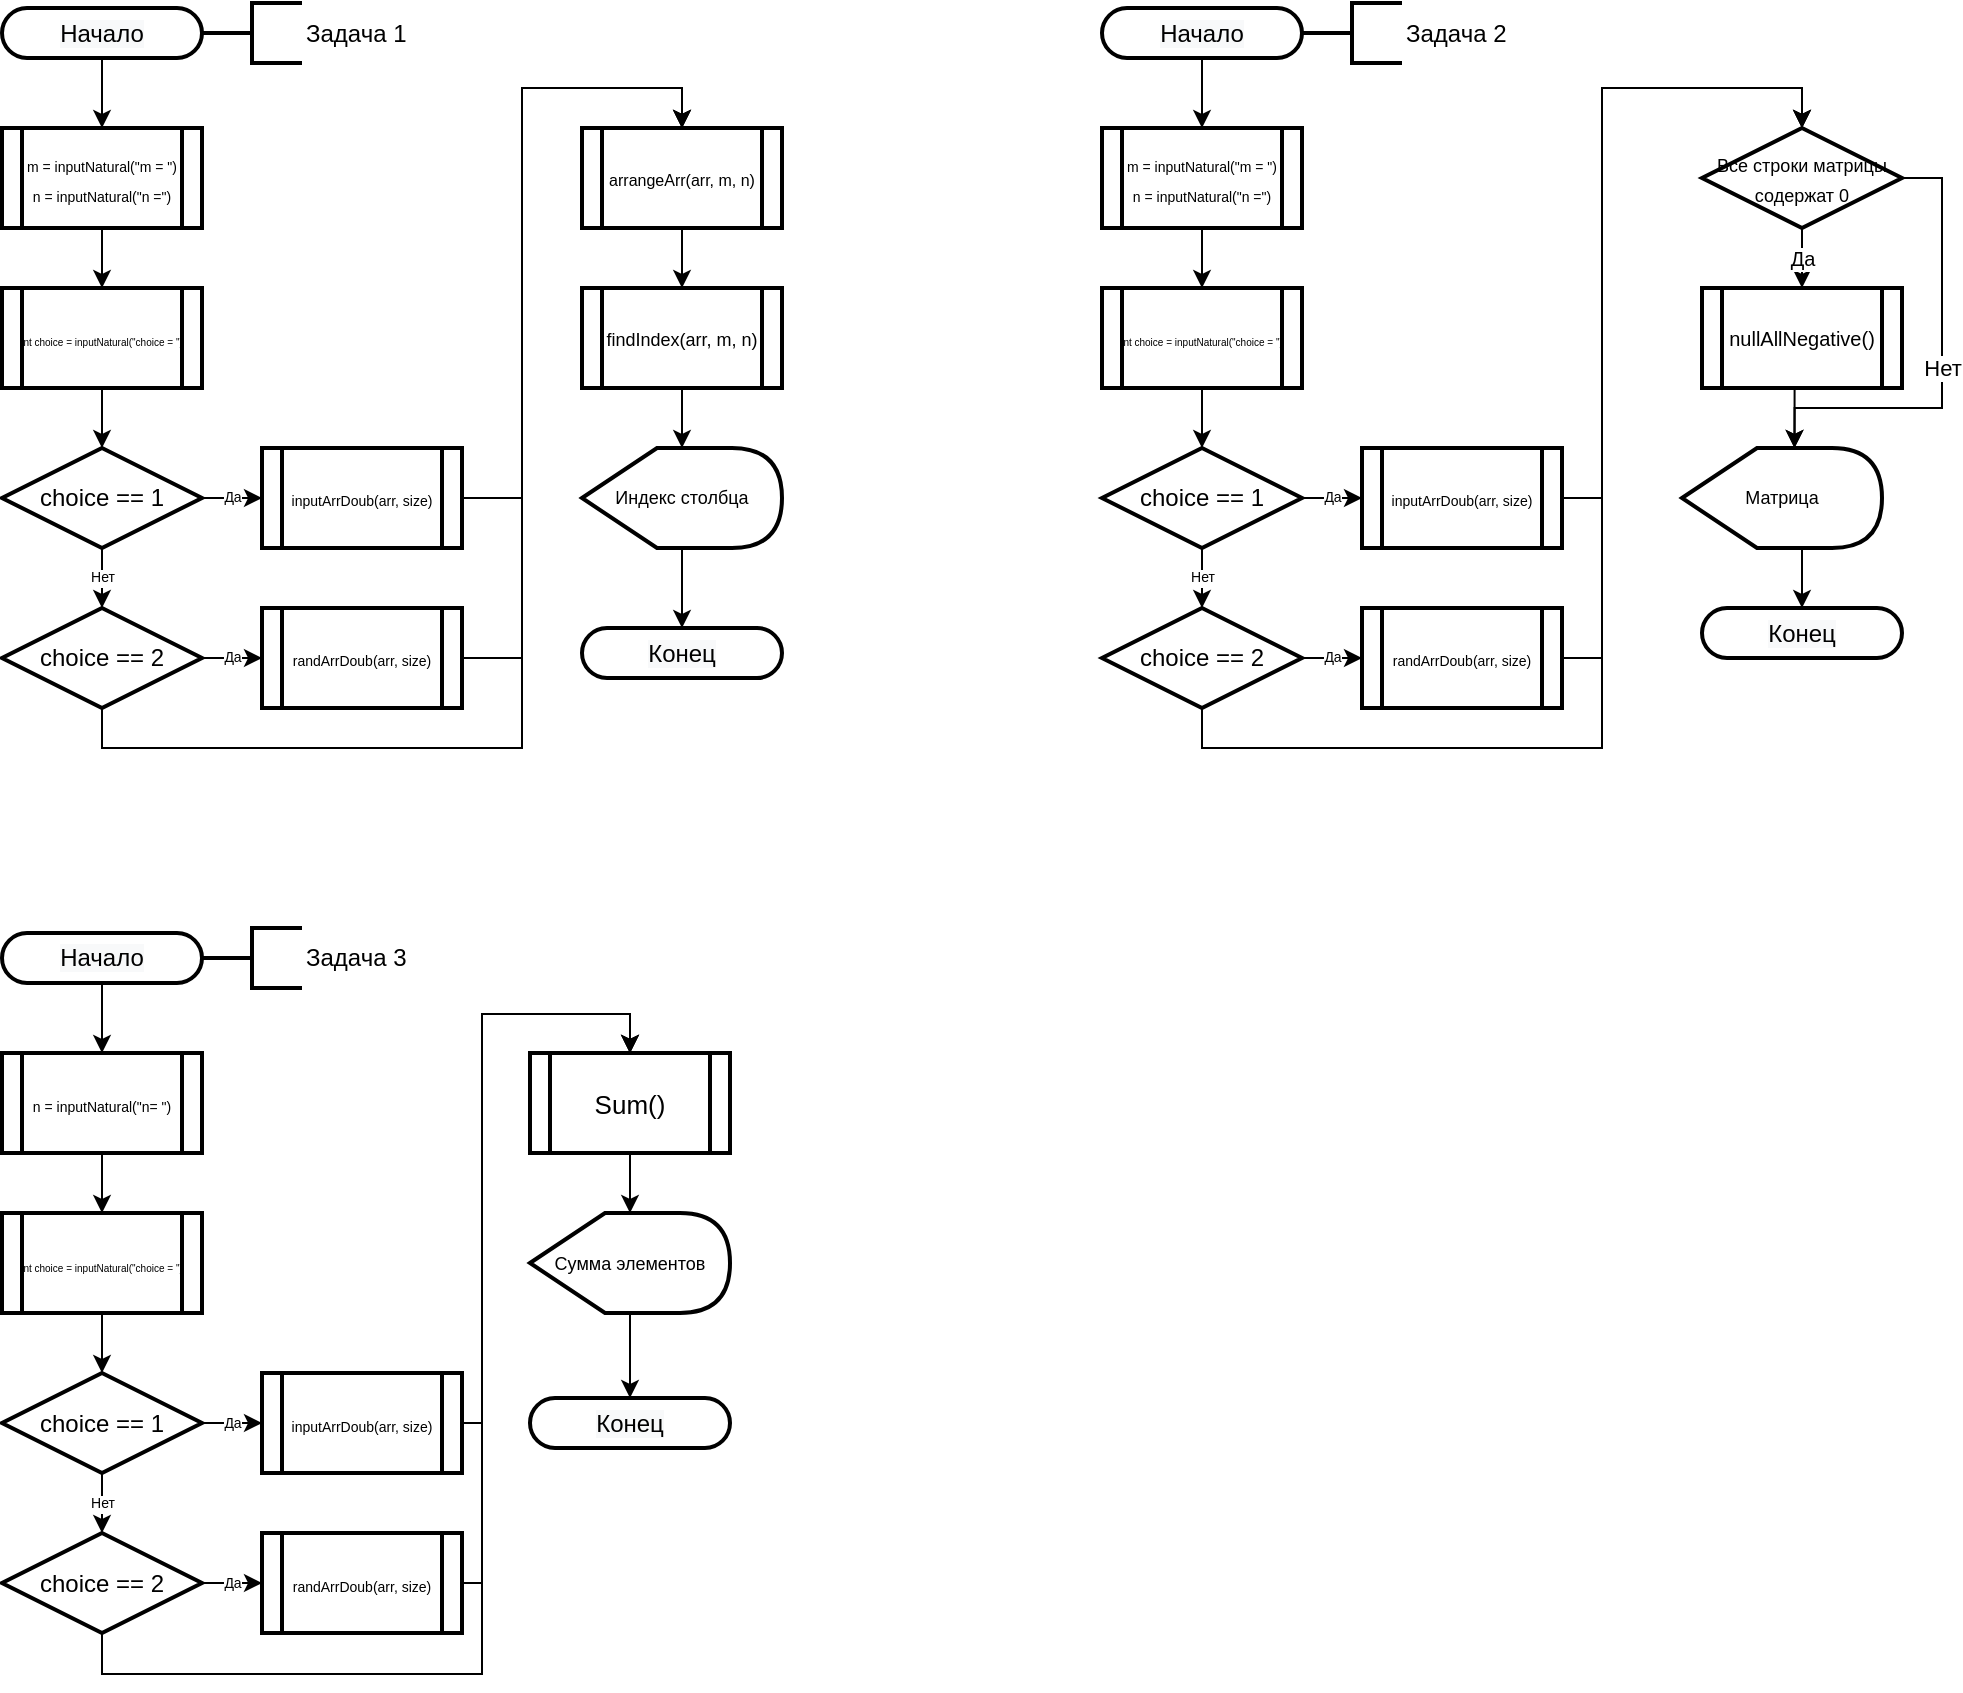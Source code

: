 <mxfile version="20.3.0" type="device"><diagram id="C5RBs43oDa-KdzZeNtuy" name="Page-1"><mxGraphModel dx="474" dy="327" grid="1" gridSize="10" guides="1" tooltips="1" connect="1" arrows="1" fold="1" page="1" pageScale="1" pageWidth="827" pageHeight="1169" math="0" shadow="0"><root><mxCell id="WIyWlLk6GJQsqaUBKTNV-0"/><mxCell id="WIyWlLk6GJQsqaUBKTNV-1" parent="WIyWlLk6GJQsqaUBKTNV-0"/><mxCell id="mb34F6GJWWjLVw65HgGk-27" style="edgeStyle=orthogonalEdgeStyle;rounded=0;orthogonalLoop=1;jettySize=auto;html=1;exitX=0.5;exitY=1;exitDx=0;exitDy=0;fontSize=8;" edge="1" parent="WIyWlLk6GJQsqaUBKTNV-1" source="mb34F6GJWWjLVw65HgGk-0" target="mb34F6GJWWjLVw65HgGk-4"><mxGeometry relative="1" as="geometry"/></mxCell><mxCell id="mb34F6GJWWjLVw65HgGk-0" value="&lt;span style=&quot;color: rgb(0, 0, 0); font-family: Helvetica; font-size: 12px; font-style: normal; font-variant-ligatures: normal; font-variant-caps: normal; font-weight: 400; letter-spacing: normal; orphans: 2; text-align: center; text-indent: 0px; text-transform: none; widows: 2; word-spacing: 0px; -webkit-text-stroke-width: 0px; background-color: rgb(248, 249, 250); text-decoration-thickness: initial; text-decoration-style: initial; text-decoration-color: initial; float: none; display: inline !important;&quot;&gt;Начало&lt;/span&gt;" style="rounded=1;whiteSpace=wrap;html=1;absoluteArcSize=1;arcSize=38;strokeWidth=2;" vertex="1" parent="WIyWlLk6GJQsqaUBKTNV-1"><mxGeometry x="50" y="50" width="100" height="25" as="geometry"/></mxCell><mxCell id="mb34F6GJWWjLVw65HgGk-1" value="Задача 1" style="strokeWidth=2;html=1;shape=mxgraph.flowchart.annotation_2;align=left;labelPosition=right;pointerEvents=1;" vertex="1" parent="WIyWlLk6GJQsqaUBKTNV-1"><mxGeometry x="150" y="47.5" width="50" height="30" as="geometry"/></mxCell><mxCell id="mb34F6GJWWjLVw65HgGk-2" value="&lt;font style=&quot;font-size: 7px;&quot;&gt;n&amp;nbsp; = inputNatural(&quot;n = &quot;)&lt;/font&gt;" style="verticalLabelPosition=bottom;verticalAlign=middle;html=1;shape=process;whiteSpace=wrap;rounded=1;size=0.1;arcSize=0;shadow=0;labelBackgroundColor=none;labelBorderColor=none;comic=0;sketch=0;strokeWidth=2;spacing=0;spacingTop=-100;" vertex="1" parent="WIyWlLk6GJQsqaUBKTNV-1"><mxGeometry x="50" y="190" width="100" height="50" as="geometry"/></mxCell><mxCell id="mb34F6GJWWjLVw65HgGk-3" style="edgeStyle=orthogonalEdgeStyle;rounded=0;orthogonalLoop=1;jettySize=auto;html=1;exitX=0.5;exitY=1;exitDx=0;exitDy=0;fontSize=7;" edge="1" parent="WIyWlLk6GJQsqaUBKTNV-1" source="mb34F6GJWWjLVw65HgGk-4" target="mb34F6GJWWjLVw65HgGk-2"><mxGeometry relative="1" as="geometry"/></mxCell><mxCell id="mb34F6GJWWjLVw65HgGk-4" value="&lt;font style=&quot;font-size: 7px;&quot;&gt;m = inputNatural(&quot;m = &quot;)&lt;br&gt;n = inputNatural(&quot;n =&quot;)&lt;br&gt;&lt;/font&gt;" style="verticalLabelPosition=bottom;verticalAlign=middle;html=1;shape=process;whiteSpace=wrap;rounded=1;size=0.1;arcSize=0;shadow=0;labelBackgroundColor=none;labelBorderColor=none;comic=0;sketch=0;strokeWidth=2;spacing=0;spacingTop=-100;" vertex="1" parent="WIyWlLk6GJQsqaUBKTNV-1"><mxGeometry x="50" y="110" width="100" height="50" as="geometry"/></mxCell><mxCell id="mb34F6GJWWjLVw65HgGk-5" value="&lt;font style=&quot;font-size: 5px;&quot;&gt;int choice = inputNatural(&quot;choice = &quot;)&lt;/font&gt;" style="verticalLabelPosition=bottom;verticalAlign=middle;html=1;shape=process;whiteSpace=wrap;rounded=1;size=0.1;arcSize=0;shadow=0;labelBackgroundColor=none;labelBorderColor=none;comic=0;sketch=0;strokeWidth=2;spacing=0;spacingTop=-100;" vertex="1" parent="WIyWlLk6GJQsqaUBKTNV-1"><mxGeometry x="50" y="190" width="100" height="50" as="geometry"/></mxCell><mxCell id="mb34F6GJWWjLVw65HgGk-6" style="edgeStyle=orthogonalEdgeStyle;rounded=0;orthogonalLoop=1;jettySize=auto;html=1;exitX=0.5;exitY=1;exitDx=0;exitDy=0;fontSize=7;" edge="1" parent="WIyWlLk6GJQsqaUBKTNV-1" source="mb34F6GJWWjLVw65HgGk-7" target="mb34F6GJWWjLVw65HgGk-10"><mxGeometry relative="1" as="geometry"/></mxCell><mxCell id="mb34F6GJWWjLVw65HgGk-7" value="&lt;font style=&quot;font-size: 5px;&quot;&gt;int choice = inputNatural(&quot;choice = &quot;)&lt;/font&gt;" style="verticalLabelPosition=bottom;verticalAlign=middle;html=1;shape=process;whiteSpace=wrap;rounded=1;size=0.1;arcSize=0;shadow=0;labelBackgroundColor=none;labelBorderColor=none;comic=0;sketch=0;strokeWidth=2;spacing=0;spacingTop=-100;" vertex="1" parent="WIyWlLk6GJQsqaUBKTNV-1"><mxGeometry x="50" y="190" width="100" height="50" as="geometry"/></mxCell><mxCell id="mb34F6GJWWjLVw65HgGk-8" value="Да" style="edgeStyle=orthogonalEdgeStyle;rounded=0;orthogonalLoop=1;jettySize=auto;html=1;exitX=1;exitY=0.5;exitDx=0;exitDy=0;fontSize=7;" edge="1" parent="WIyWlLk6GJQsqaUBKTNV-1" source="mb34F6GJWWjLVw65HgGk-10" target="mb34F6GJWWjLVw65HgGk-11"><mxGeometry relative="1" as="geometry"/></mxCell><mxCell id="mb34F6GJWWjLVw65HgGk-9" value="Нет" style="edgeStyle=orthogonalEdgeStyle;rounded=0;orthogonalLoop=1;jettySize=auto;html=1;exitX=0.5;exitY=1;exitDx=0;exitDy=0;fontSize=7;" edge="1" parent="WIyWlLk6GJQsqaUBKTNV-1" source="mb34F6GJWWjLVw65HgGk-10" target="mb34F6GJWWjLVw65HgGk-13"><mxGeometry relative="1" as="geometry"/></mxCell><mxCell id="mb34F6GJWWjLVw65HgGk-10" value="choice == 1" style="rhombus;whiteSpace=wrap;html=1;strokeWidth=2;" vertex="1" parent="WIyWlLk6GJQsqaUBKTNV-1"><mxGeometry x="50" y="270" width="100" height="50" as="geometry"/></mxCell><mxCell id="mb34F6GJWWjLVw65HgGk-29" style="edgeStyle=orthogonalEdgeStyle;rounded=0;orthogonalLoop=1;jettySize=auto;html=1;exitX=1;exitY=0.5;exitDx=0;exitDy=0;entryX=0.5;entryY=0;entryDx=0;entryDy=0;fontSize=8;" edge="1" parent="WIyWlLk6GJQsqaUBKTNV-1" source="mb34F6GJWWjLVw65HgGk-11" target="mb34F6GJWWjLVw65HgGk-17"><mxGeometry relative="1" as="geometry"/></mxCell><mxCell id="mb34F6GJWWjLVw65HgGk-11" value="&lt;font style=&quot;font-size: 7px;&quot;&gt;inputArrDoub(arr, size)&lt;/font&gt;" style="verticalLabelPosition=bottom;verticalAlign=middle;html=1;shape=process;whiteSpace=wrap;rounded=1;size=0.1;arcSize=0;shadow=0;labelBackgroundColor=none;labelBorderColor=none;comic=0;sketch=0;strokeWidth=2;spacing=0;spacingTop=-100;" vertex="1" parent="WIyWlLk6GJQsqaUBKTNV-1"><mxGeometry x="180" y="270" width="100" height="50" as="geometry"/></mxCell><mxCell id="mb34F6GJWWjLVw65HgGk-12" value="Да" style="edgeStyle=orthogonalEdgeStyle;rounded=0;orthogonalLoop=1;jettySize=auto;html=1;exitX=1;exitY=0.5;exitDx=0;exitDy=0;fontSize=7;" edge="1" parent="WIyWlLk6GJQsqaUBKTNV-1" source="mb34F6GJWWjLVw65HgGk-13" target="mb34F6GJWWjLVw65HgGk-14"><mxGeometry relative="1" as="geometry"/></mxCell><mxCell id="mb34F6GJWWjLVw65HgGk-28" style="edgeStyle=orthogonalEdgeStyle;rounded=0;orthogonalLoop=1;jettySize=auto;html=1;exitX=0.5;exitY=1;exitDx=0;exitDy=0;entryX=0.5;entryY=0;entryDx=0;entryDy=0;fontSize=8;" edge="1" parent="WIyWlLk6GJQsqaUBKTNV-1" source="mb34F6GJWWjLVw65HgGk-13" target="mb34F6GJWWjLVw65HgGk-17"><mxGeometry relative="1" as="geometry"><Array as="points"><mxPoint x="100" y="420"/><mxPoint x="310" y="420"/><mxPoint x="310" y="90"/><mxPoint x="390" y="90"/></Array></mxGeometry></mxCell><mxCell id="mb34F6GJWWjLVw65HgGk-13" value="choice == 2" style="rhombus;whiteSpace=wrap;html=1;strokeWidth=2;" vertex="1" parent="WIyWlLk6GJQsqaUBKTNV-1"><mxGeometry x="50" y="350" width="100" height="50" as="geometry"/></mxCell><mxCell id="mb34F6GJWWjLVw65HgGk-30" style="edgeStyle=orthogonalEdgeStyle;rounded=0;orthogonalLoop=1;jettySize=auto;html=1;exitX=1;exitY=0.5;exitDx=0;exitDy=0;entryX=0.5;entryY=0;entryDx=0;entryDy=0;fontSize=8;" edge="1" parent="WIyWlLk6GJQsqaUBKTNV-1" source="mb34F6GJWWjLVw65HgGk-14" target="mb34F6GJWWjLVw65HgGk-17"><mxGeometry relative="1" as="geometry"/></mxCell><mxCell id="mb34F6GJWWjLVw65HgGk-14" value="&lt;font style=&quot;font-size: 7px;&quot;&gt;randArrDoub(arr, size)&lt;/font&gt;" style="verticalLabelPosition=bottom;verticalAlign=middle;html=1;shape=process;whiteSpace=wrap;rounded=1;size=0.1;arcSize=0;shadow=0;labelBackgroundColor=none;labelBorderColor=none;comic=0;sketch=0;strokeWidth=2;spacing=0;spacingTop=-100;" vertex="1" parent="WIyWlLk6GJQsqaUBKTNV-1"><mxGeometry x="180" y="350" width="100" height="50" as="geometry"/></mxCell><mxCell id="mb34F6GJWWjLVw65HgGk-22" style="edgeStyle=orthogonalEdgeStyle;rounded=0;orthogonalLoop=1;jettySize=auto;html=1;exitX=0.5;exitY=1;exitDx=0;exitDy=0;fontSize=7;" edge="1" parent="WIyWlLk6GJQsqaUBKTNV-1" source="mb34F6GJWWjLVw65HgGk-17" target="mb34F6GJWWjLVw65HgGk-18"><mxGeometry relative="1" as="geometry"/></mxCell><mxCell id="mb34F6GJWWjLVw65HgGk-17" value="&lt;font style=&quot;font-size: 8px;&quot;&gt;arrangeArr(arr, m, n)&lt;/font&gt;" style="verticalLabelPosition=bottom;verticalAlign=middle;html=1;shape=process;whiteSpace=wrap;rounded=1;size=0.1;arcSize=0;shadow=0;labelBackgroundColor=none;labelBorderColor=none;comic=0;sketch=0;strokeWidth=2;spacing=0;spacingTop=-100;" vertex="1" parent="WIyWlLk6GJQsqaUBKTNV-1"><mxGeometry x="340" y="110" width="100" height="50" as="geometry"/></mxCell><mxCell id="mb34F6GJWWjLVw65HgGk-26" style="edgeStyle=orthogonalEdgeStyle;rounded=0;orthogonalLoop=1;jettySize=auto;html=1;exitX=0.5;exitY=1;exitDx=0;exitDy=0;fontSize=8;" edge="1" parent="WIyWlLk6GJQsqaUBKTNV-1" source="mb34F6GJWWjLVw65HgGk-18" target="mb34F6GJWWjLVw65HgGk-23"><mxGeometry relative="1" as="geometry"/></mxCell><mxCell id="mb34F6GJWWjLVw65HgGk-18" value="&lt;font style=&quot;font-size: 9px;&quot;&gt;findIndex(arr, m, n)&lt;/font&gt;" style="verticalLabelPosition=bottom;verticalAlign=middle;html=1;shape=process;whiteSpace=wrap;rounded=1;size=0.1;arcSize=0;shadow=0;labelBackgroundColor=none;labelBorderColor=none;comic=0;sketch=0;strokeWidth=2;spacing=0;spacingTop=-100;" vertex="1" parent="WIyWlLk6GJQsqaUBKTNV-1"><mxGeometry x="340" y="190" width="100" height="50" as="geometry"/></mxCell><mxCell id="mb34F6GJWWjLVw65HgGk-25" style="edgeStyle=orthogonalEdgeStyle;rounded=0;orthogonalLoop=1;jettySize=auto;html=1;exitX=0;exitY=0;exitDx=56.25;exitDy=50;exitPerimeter=0;fontSize=8;" edge="1" parent="WIyWlLk6GJQsqaUBKTNV-1" source="mb34F6GJWWjLVw65HgGk-23" target="mb34F6GJWWjLVw65HgGk-24"><mxGeometry relative="1" as="geometry"><Array as="points"><mxPoint x="390" y="320"/></Array></mxGeometry></mxCell><mxCell id="mb34F6GJWWjLVw65HgGk-23" value="&lt;font style=&quot;font-size: 9px;&quot;&gt;Индекс столбца&lt;/font&gt;" style="shape=display;whiteSpace=wrap;html=1;shadow=0;labelBackgroundColor=none;labelBorderColor=none;comic=0;sketch=0;strokeWidth=2;size=0.375;fontSize=8;" vertex="1" parent="WIyWlLk6GJQsqaUBKTNV-1"><mxGeometry x="340" y="270" width="100" height="50" as="geometry"/></mxCell><mxCell id="mb34F6GJWWjLVw65HgGk-24" value="&lt;span style=&quot;color: rgb(0, 0, 0); font-family: Helvetica; font-size: 12px; font-style: normal; font-variant-ligatures: normal; font-variant-caps: normal; font-weight: 400; letter-spacing: normal; orphans: 2; text-align: center; text-indent: 0px; text-transform: none; widows: 2; word-spacing: 0px; -webkit-text-stroke-width: 0px; background-color: rgb(248, 249, 250); text-decoration-thickness: initial; text-decoration-style: initial; text-decoration-color: initial; float: none; display: inline !important;&quot;&gt;Конец&lt;/span&gt;" style="rounded=1;whiteSpace=wrap;html=1;absoluteArcSize=1;arcSize=38;strokeWidth=2;" vertex="1" parent="WIyWlLk6GJQsqaUBKTNV-1"><mxGeometry x="340" y="360" width="100" height="25" as="geometry"/></mxCell><mxCell id="mb34F6GJWWjLVw65HgGk-31" style="edgeStyle=orthogonalEdgeStyle;rounded=0;orthogonalLoop=1;jettySize=auto;html=1;exitX=0.5;exitY=1;exitDx=0;exitDy=0;fontSize=8;" edge="1" parent="WIyWlLk6GJQsqaUBKTNV-1" source="mb34F6GJWWjLVw65HgGk-32" target="mb34F6GJWWjLVw65HgGk-36"><mxGeometry relative="1" as="geometry"/></mxCell><mxCell id="mb34F6GJWWjLVw65HgGk-32" value="&lt;span style=&quot;color: rgb(0, 0, 0); font-family: Helvetica; font-size: 12px; font-style: normal; font-variant-ligatures: normal; font-variant-caps: normal; font-weight: 400; letter-spacing: normal; orphans: 2; text-align: center; text-indent: 0px; text-transform: none; widows: 2; word-spacing: 0px; -webkit-text-stroke-width: 0px; background-color: rgb(248, 249, 250); text-decoration-thickness: initial; text-decoration-style: initial; text-decoration-color: initial; float: none; display: inline !important;&quot;&gt;Начало&lt;/span&gt;" style="rounded=1;whiteSpace=wrap;html=1;absoluteArcSize=1;arcSize=38;strokeWidth=2;" vertex="1" parent="WIyWlLk6GJQsqaUBKTNV-1"><mxGeometry x="600" y="50" width="100" height="25" as="geometry"/></mxCell><mxCell id="mb34F6GJWWjLVw65HgGk-33" value="Задача 2" style="strokeWidth=2;html=1;shape=mxgraph.flowchart.annotation_2;align=left;labelPosition=right;pointerEvents=1;" vertex="1" parent="WIyWlLk6GJQsqaUBKTNV-1"><mxGeometry x="700" y="47.5" width="50" height="30" as="geometry"/></mxCell><mxCell id="mb34F6GJWWjLVw65HgGk-34" value="&lt;font style=&quot;font-size: 7px;&quot;&gt;n&amp;nbsp; = inputNatural(&quot;n = &quot;)&lt;/font&gt;" style="verticalLabelPosition=bottom;verticalAlign=middle;html=1;shape=process;whiteSpace=wrap;rounded=1;size=0.1;arcSize=0;shadow=0;labelBackgroundColor=none;labelBorderColor=none;comic=0;sketch=0;strokeWidth=2;spacing=0;spacingTop=-100;" vertex="1" parent="WIyWlLk6GJQsqaUBKTNV-1"><mxGeometry x="600" y="190" width="100" height="50" as="geometry"/></mxCell><mxCell id="mb34F6GJWWjLVw65HgGk-35" style="edgeStyle=orthogonalEdgeStyle;rounded=0;orthogonalLoop=1;jettySize=auto;html=1;exitX=0.5;exitY=1;exitDx=0;exitDy=0;fontSize=7;" edge="1" parent="WIyWlLk6GJQsqaUBKTNV-1" source="mb34F6GJWWjLVw65HgGk-36" target="mb34F6GJWWjLVw65HgGk-34"><mxGeometry relative="1" as="geometry"/></mxCell><mxCell id="mb34F6GJWWjLVw65HgGk-36" value="&lt;font style=&quot;font-size: 7px;&quot;&gt;m = inputNatural(&quot;m = &quot;)&lt;br&gt;n = inputNatural(&quot;n =&quot;)&lt;br&gt;&lt;/font&gt;" style="verticalLabelPosition=bottom;verticalAlign=middle;html=1;shape=process;whiteSpace=wrap;rounded=1;size=0.1;arcSize=0;shadow=0;labelBackgroundColor=none;labelBorderColor=none;comic=0;sketch=0;strokeWidth=2;spacing=0;spacingTop=-100;" vertex="1" parent="WIyWlLk6GJQsqaUBKTNV-1"><mxGeometry x="600" y="110" width="100" height="50" as="geometry"/></mxCell><mxCell id="mb34F6GJWWjLVw65HgGk-37" value="&lt;font style=&quot;font-size: 5px;&quot;&gt;int choice = inputNatural(&quot;choice = &quot;)&lt;/font&gt;" style="verticalLabelPosition=bottom;verticalAlign=middle;html=1;shape=process;whiteSpace=wrap;rounded=1;size=0.1;arcSize=0;shadow=0;labelBackgroundColor=none;labelBorderColor=none;comic=0;sketch=0;strokeWidth=2;spacing=0;spacingTop=-100;" vertex="1" parent="WIyWlLk6GJQsqaUBKTNV-1"><mxGeometry x="600" y="190" width="100" height="50" as="geometry"/></mxCell><mxCell id="mb34F6GJWWjLVw65HgGk-38" style="edgeStyle=orthogonalEdgeStyle;rounded=0;orthogonalLoop=1;jettySize=auto;html=1;exitX=0.5;exitY=1;exitDx=0;exitDy=0;fontSize=7;" edge="1" parent="WIyWlLk6GJQsqaUBKTNV-1" source="mb34F6GJWWjLVw65HgGk-39" target="mb34F6GJWWjLVw65HgGk-42"><mxGeometry relative="1" as="geometry"/></mxCell><mxCell id="mb34F6GJWWjLVw65HgGk-39" value="&lt;font style=&quot;font-size: 5px;&quot;&gt;int choice = inputNatural(&quot;choice = &quot;)&lt;/font&gt;" style="verticalLabelPosition=bottom;verticalAlign=middle;html=1;shape=process;whiteSpace=wrap;rounded=1;size=0.1;arcSize=0;shadow=0;labelBackgroundColor=none;labelBorderColor=none;comic=0;sketch=0;strokeWidth=2;spacing=0;spacingTop=-100;" vertex="1" parent="WIyWlLk6GJQsqaUBKTNV-1"><mxGeometry x="600" y="190" width="100" height="50" as="geometry"/></mxCell><mxCell id="mb34F6GJWWjLVw65HgGk-40" value="Да" style="edgeStyle=orthogonalEdgeStyle;rounded=0;orthogonalLoop=1;jettySize=auto;html=1;exitX=1;exitY=0.5;exitDx=0;exitDy=0;fontSize=7;" edge="1" parent="WIyWlLk6GJQsqaUBKTNV-1" source="mb34F6GJWWjLVw65HgGk-42" target="mb34F6GJWWjLVw65HgGk-43"><mxGeometry relative="1" as="geometry"/></mxCell><mxCell id="mb34F6GJWWjLVw65HgGk-41" value="Нет" style="edgeStyle=orthogonalEdgeStyle;rounded=0;orthogonalLoop=1;jettySize=auto;html=1;exitX=0.5;exitY=1;exitDx=0;exitDy=0;fontSize=7;" edge="1" parent="WIyWlLk6GJQsqaUBKTNV-1" source="mb34F6GJWWjLVw65HgGk-42" target="mb34F6GJWWjLVw65HgGk-45"><mxGeometry relative="1" as="geometry"/></mxCell><mxCell id="mb34F6GJWWjLVw65HgGk-42" value="choice == 1" style="rhombus;whiteSpace=wrap;html=1;strokeWidth=2;" vertex="1" parent="WIyWlLk6GJQsqaUBKTNV-1"><mxGeometry x="600" y="270" width="100" height="50" as="geometry"/></mxCell><mxCell id="mb34F6GJWWjLVw65HgGk-49" style="edgeStyle=orthogonalEdgeStyle;rounded=0;orthogonalLoop=1;jettySize=auto;html=1;exitX=1;exitY=0.5;exitDx=0;exitDy=0;entryX=0.5;entryY=0;entryDx=0;entryDy=0;fontSize=9;" edge="1" parent="WIyWlLk6GJQsqaUBKTNV-1" source="mb34F6GJWWjLVw65HgGk-43" target="mb34F6GJWWjLVw65HgGk-47"><mxGeometry relative="1" as="geometry"><Array as="points"><mxPoint x="850" y="295"/><mxPoint x="850" y="90"/><mxPoint x="950" y="90"/></Array></mxGeometry></mxCell><mxCell id="mb34F6GJWWjLVw65HgGk-43" value="&lt;font style=&quot;font-size: 7px;&quot;&gt;inputArrDoub(arr, size)&lt;/font&gt;" style="verticalLabelPosition=bottom;verticalAlign=middle;html=1;shape=process;whiteSpace=wrap;rounded=1;size=0.1;arcSize=0;shadow=0;labelBackgroundColor=none;labelBorderColor=none;comic=0;sketch=0;strokeWidth=2;spacing=0;spacingTop=-100;" vertex="1" parent="WIyWlLk6GJQsqaUBKTNV-1"><mxGeometry x="730" y="270" width="100" height="50" as="geometry"/></mxCell><mxCell id="mb34F6GJWWjLVw65HgGk-44" value="Да" style="edgeStyle=orthogonalEdgeStyle;rounded=0;orthogonalLoop=1;jettySize=auto;html=1;exitX=1;exitY=0.5;exitDx=0;exitDy=0;fontSize=7;" edge="1" parent="WIyWlLk6GJQsqaUBKTNV-1" source="mb34F6GJWWjLVw65HgGk-45" target="mb34F6GJWWjLVw65HgGk-46"><mxGeometry relative="1" as="geometry"/></mxCell><mxCell id="mb34F6GJWWjLVw65HgGk-48" style="edgeStyle=orthogonalEdgeStyle;rounded=0;orthogonalLoop=1;jettySize=auto;html=1;exitX=0.5;exitY=1;exitDx=0;exitDy=0;entryX=0.5;entryY=0;entryDx=0;entryDy=0;fontSize=9;" edge="1" parent="WIyWlLk6GJQsqaUBKTNV-1" source="mb34F6GJWWjLVw65HgGk-45" target="mb34F6GJWWjLVw65HgGk-47"><mxGeometry relative="1" as="geometry"><Array as="points"><mxPoint x="650" y="420"/><mxPoint x="850" y="420"/><mxPoint x="850" y="90"/><mxPoint x="950" y="90"/></Array></mxGeometry></mxCell><mxCell id="mb34F6GJWWjLVw65HgGk-45" value="choice == 2" style="rhombus;whiteSpace=wrap;html=1;strokeWidth=2;" vertex="1" parent="WIyWlLk6GJQsqaUBKTNV-1"><mxGeometry x="600" y="350" width="100" height="50" as="geometry"/></mxCell><mxCell id="mb34F6GJWWjLVw65HgGk-50" style="edgeStyle=orthogonalEdgeStyle;rounded=0;orthogonalLoop=1;jettySize=auto;html=1;exitX=1;exitY=0.5;exitDx=0;exitDy=0;entryX=0.5;entryY=0;entryDx=0;entryDy=0;fontSize=9;" edge="1" parent="WIyWlLk6GJQsqaUBKTNV-1" source="mb34F6GJWWjLVw65HgGk-46" target="mb34F6GJWWjLVw65HgGk-47"><mxGeometry relative="1" as="geometry"><Array as="points"><mxPoint x="850" y="375"/><mxPoint x="850" y="90"/><mxPoint x="950" y="90"/></Array></mxGeometry></mxCell><mxCell id="mb34F6GJWWjLVw65HgGk-46" value="&lt;font style=&quot;font-size: 7px;&quot;&gt;randArrDoub(arr, size)&lt;/font&gt;" style="verticalLabelPosition=bottom;verticalAlign=middle;html=1;shape=process;whiteSpace=wrap;rounded=1;size=0.1;arcSize=0;shadow=0;labelBackgroundColor=none;labelBorderColor=none;comic=0;sketch=0;strokeWidth=2;spacing=0;spacingTop=-100;" vertex="1" parent="WIyWlLk6GJQsqaUBKTNV-1"><mxGeometry x="730" y="350" width="100" height="50" as="geometry"/></mxCell><mxCell id="mb34F6GJWWjLVw65HgGk-52" value="Да" style="edgeStyle=orthogonalEdgeStyle;rounded=0;orthogonalLoop=1;jettySize=auto;html=1;exitX=0.5;exitY=1;exitDx=0;exitDy=0;fontSize=10;" edge="1" parent="WIyWlLk6GJQsqaUBKTNV-1" source="mb34F6GJWWjLVw65HgGk-47" target="mb34F6GJWWjLVw65HgGk-51"><mxGeometry relative="1" as="geometry"/></mxCell><mxCell id="mb34F6GJWWjLVw65HgGk-113" value="Нет" style="edgeStyle=orthogonalEdgeStyle;rounded=0;orthogonalLoop=1;jettySize=auto;html=1;exitX=1;exitY=0.5;exitDx=0;exitDy=0;entryX=0;entryY=0;entryDx=56.25;entryDy=0;entryPerimeter=0;fontSize=11;" edge="1" parent="WIyWlLk6GJQsqaUBKTNV-1" source="mb34F6GJWWjLVw65HgGk-47" target="mb34F6GJWWjLVw65HgGk-53"><mxGeometry relative="1" as="geometry"><Array as="points"><mxPoint x="1020" y="135"/><mxPoint x="1020" y="250"/><mxPoint x="946" y="250"/></Array></mxGeometry></mxCell><mxCell id="mb34F6GJWWjLVw65HgGk-47" value="&lt;font style=&quot;font-size: 9px;&quot;&gt;Все строки матрицы содержат 0&lt;/font&gt;" style="rhombus;whiteSpace=wrap;html=1;strokeWidth=2;" vertex="1" parent="WIyWlLk6GJQsqaUBKTNV-1"><mxGeometry x="900" y="110" width="100" height="50" as="geometry"/></mxCell><mxCell id="mb34F6GJWWjLVw65HgGk-55" style="edgeStyle=orthogonalEdgeStyle;rounded=0;orthogonalLoop=1;jettySize=auto;html=1;exitX=0.5;exitY=1;exitDx=0;exitDy=0;entryX=0;entryY=0;entryDx=56.25;entryDy=0;entryPerimeter=0;fontSize=10;" edge="1" parent="WIyWlLk6GJQsqaUBKTNV-1" source="mb34F6GJWWjLVw65HgGk-51" target="mb34F6GJWWjLVw65HgGk-53"><mxGeometry relative="1" as="geometry"/></mxCell><mxCell id="mb34F6GJWWjLVw65HgGk-51" value="&lt;font style=&quot;font-size: 10px;&quot;&gt;nullAllNegative()&lt;/font&gt;" style="verticalLabelPosition=bottom;verticalAlign=middle;html=1;shape=process;whiteSpace=wrap;rounded=1;size=0.1;arcSize=0;shadow=0;labelBackgroundColor=none;labelBorderColor=none;comic=0;sketch=0;strokeWidth=2;spacing=0;spacingTop=-100;" vertex="1" parent="WIyWlLk6GJQsqaUBKTNV-1"><mxGeometry x="900" y="190" width="100" height="50" as="geometry"/></mxCell><mxCell id="mb34F6GJWWjLVw65HgGk-56" style="edgeStyle=orthogonalEdgeStyle;rounded=0;orthogonalLoop=1;jettySize=auto;html=1;exitX=0;exitY=0;exitDx=56.25;exitDy=50;exitPerimeter=0;fontSize=10;" edge="1" parent="WIyWlLk6GJQsqaUBKTNV-1" source="mb34F6GJWWjLVw65HgGk-53" target="mb34F6GJWWjLVw65HgGk-54"><mxGeometry relative="1" as="geometry"><Array as="points"><mxPoint x="950" y="320"/></Array></mxGeometry></mxCell><mxCell id="mb34F6GJWWjLVw65HgGk-53" value="&lt;font style=&quot;font-size: 9px;&quot;&gt;Матрица&lt;/font&gt;" style="shape=display;whiteSpace=wrap;html=1;shadow=0;labelBackgroundColor=none;labelBorderColor=none;comic=0;sketch=0;strokeWidth=2;size=0.375;fontSize=8;" vertex="1" parent="WIyWlLk6GJQsqaUBKTNV-1"><mxGeometry x="890" y="270" width="100" height="50" as="geometry"/></mxCell><mxCell id="mb34F6GJWWjLVw65HgGk-54" value="&lt;span style=&quot;color: rgb(0, 0, 0); font-family: Helvetica; font-size: 12px; font-style: normal; font-variant-ligatures: normal; font-variant-caps: normal; font-weight: 400; letter-spacing: normal; orphans: 2; text-align: center; text-indent: 0px; text-transform: none; widows: 2; word-spacing: 0px; -webkit-text-stroke-width: 0px; background-color: rgb(248, 249, 250); text-decoration-thickness: initial; text-decoration-style: initial; text-decoration-color: initial; float: none; display: inline !important;&quot;&gt;Конец&lt;/span&gt;" style="rounded=1;whiteSpace=wrap;html=1;absoluteArcSize=1;arcSize=38;strokeWidth=2;" vertex="1" parent="WIyWlLk6GJQsqaUBKTNV-1"><mxGeometry x="900" y="350" width="100" height="25" as="geometry"/></mxCell><mxCell id="mb34F6GJWWjLVw65HgGk-73" style="edgeStyle=orthogonalEdgeStyle;rounded=0;orthogonalLoop=1;jettySize=auto;html=1;exitX=0.5;exitY=1;exitDx=0;exitDy=0;fontSize=8;" edge="1" parent="WIyWlLk6GJQsqaUBKTNV-1" source="mb34F6GJWWjLVw65HgGk-74" target="mb34F6GJWWjLVw65HgGk-78"><mxGeometry relative="1" as="geometry"/></mxCell><mxCell id="mb34F6GJWWjLVw65HgGk-74" value="&lt;span style=&quot;color: rgb(0, 0, 0); font-family: Helvetica; font-size: 12px; font-style: normal; font-variant-ligatures: normal; font-variant-caps: normal; font-weight: 400; letter-spacing: normal; orphans: 2; text-align: center; text-indent: 0px; text-transform: none; widows: 2; word-spacing: 0px; -webkit-text-stroke-width: 0px; background-color: rgb(248, 249, 250); text-decoration-thickness: initial; text-decoration-style: initial; text-decoration-color: initial; float: none; display: inline !important;&quot;&gt;Начало&lt;/span&gt;" style="rounded=1;whiteSpace=wrap;html=1;absoluteArcSize=1;arcSize=38;strokeWidth=2;" vertex="1" parent="WIyWlLk6GJQsqaUBKTNV-1"><mxGeometry x="50" y="512.5" width="100" height="25" as="geometry"/></mxCell><mxCell id="mb34F6GJWWjLVw65HgGk-75" value="Задача 3" style="strokeWidth=2;html=1;shape=mxgraph.flowchart.annotation_2;align=left;labelPosition=right;pointerEvents=1;" vertex="1" parent="WIyWlLk6GJQsqaUBKTNV-1"><mxGeometry x="150" y="510" width="50" height="30" as="geometry"/></mxCell><mxCell id="mb34F6GJWWjLVw65HgGk-76" value="&lt;font style=&quot;font-size: 7px;&quot;&gt;n&amp;nbsp; = inputNatural(&quot;n = &quot;)&lt;/font&gt;" style="verticalLabelPosition=bottom;verticalAlign=middle;html=1;shape=process;whiteSpace=wrap;rounded=1;size=0.1;arcSize=0;shadow=0;labelBackgroundColor=none;labelBorderColor=none;comic=0;sketch=0;strokeWidth=2;spacing=0;spacingTop=-100;" vertex="1" parent="WIyWlLk6GJQsqaUBKTNV-1"><mxGeometry x="50" y="652.5" width="100" height="50" as="geometry"/></mxCell><mxCell id="mb34F6GJWWjLVw65HgGk-77" style="edgeStyle=orthogonalEdgeStyle;rounded=0;orthogonalLoop=1;jettySize=auto;html=1;exitX=0.5;exitY=1;exitDx=0;exitDy=0;fontSize=7;" edge="1" parent="WIyWlLk6GJQsqaUBKTNV-1" source="mb34F6GJWWjLVw65HgGk-78" target="mb34F6GJWWjLVw65HgGk-76"><mxGeometry relative="1" as="geometry"/></mxCell><mxCell id="mb34F6GJWWjLVw65HgGk-78" value="&lt;font style=&quot;font-size: 7px;&quot;&gt;n = inputNatural(&quot;n= &quot;)&lt;br&gt;&lt;/font&gt;" style="verticalLabelPosition=bottom;verticalAlign=middle;html=1;shape=process;whiteSpace=wrap;rounded=1;size=0.1;arcSize=0;shadow=0;labelBackgroundColor=none;labelBorderColor=none;comic=0;sketch=0;strokeWidth=2;spacing=0;spacingTop=-100;" vertex="1" parent="WIyWlLk6GJQsqaUBKTNV-1"><mxGeometry x="50" y="572.5" width="100" height="50" as="geometry"/></mxCell><mxCell id="mb34F6GJWWjLVw65HgGk-79" value="&lt;font style=&quot;font-size: 5px;&quot;&gt;int choice = inputNatural(&quot;choice = &quot;)&lt;/font&gt;" style="verticalLabelPosition=bottom;verticalAlign=middle;html=1;shape=process;whiteSpace=wrap;rounded=1;size=0.1;arcSize=0;shadow=0;labelBackgroundColor=none;labelBorderColor=none;comic=0;sketch=0;strokeWidth=2;spacing=0;spacingTop=-100;" vertex="1" parent="WIyWlLk6GJQsqaUBKTNV-1"><mxGeometry x="50" y="652.5" width="100" height="50" as="geometry"/></mxCell><mxCell id="mb34F6GJWWjLVw65HgGk-80" style="edgeStyle=orthogonalEdgeStyle;rounded=0;orthogonalLoop=1;jettySize=auto;html=1;exitX=0.5;exitY=1;exitDx=0;exitDy=0;fontSize=7;" edge="1" parent="WIyWlLk6GJQsqaUBKTNV-1" source="mb34F6GJWWjLVw65HgGk-81" target="mb34F6GJWWjLVw65HgGk-84"><mxGeometry relative="1" as="geometry"/></mxCell><mxCell id="mb34F6GJWWjLVw65HgGk-81" value="&lt;font style=&quot;font-size: 5px;&quot;&gt;int choice = inputNatural(&quot;choice = &quot;)&lt;/font&gt;" style="verticalLabelPosition=bottom;verticalAlign=middle;html=1;shape=process;whiteSpace=wrap;rounded=1;size=0.1;arcSize=0;shadow=0;labelBackgroundColor=none;labelBorderColor=none;comic=0;sketch=0;strokeWidth=2;spacing=0;spacingTop=-100;" vertex="1" parent="WIyWlLk6GJQsqaUBKTNV-1"><mxGeometry x="50" y="652.5" width="100" height="50" as="geometry"/></mxCell><mxCell id="mb34F6GJWWjLVw65HgGk-82" value="Да" style="edgeStyle=orthogonalEdgeStyle;rounded=0;orthogonalLoop=1;jettySize=auto;html=1;exitX=1;exitY=0.5;exitDx=0;exitDy=0;fontSize=7;" edge="1" parent="WIyWlLk6GJQsqaUBKTNV-1" source="mb34F6GJWWjLVw65HgGk-84" target="mb34F6GJWWjLVw65HgGk-85"><mxGeometry relative="1" as="geometry"/></mxCell><mxCell id="mb34F6GJWWjLVw65HgGk-83" value="Нет" style="edgeStyle=orthogonalEdgeStyle;rounded=0;orthogonalLoop=1;jettySize=auto;html=1;exitX=0.5;exitY=1;exitDx=0;exitDy=0;fontSize=7;" edge="1" parent="WIyWlLk6GJQsqaUBKTNV-1" source="mb34F6GJWWjLVw65HgGk-84" target="mb34F6GJWWjLVw65HgGk-87"><mxGeometry relative="1" as="geometry"/></mxCell><mxCell id="mb34F6GJWWjLVw65HgGk-84" value="choice == 1" style="rhombus;whiteSpace=wrap;html=1;strokeWidth=2;" vertex="1" parent="WIyWlLk6GJQsqaUBKTNV-1"><mxGeometry x="50" y="732.5" width="100" height="50" as="geometry"/></mxCell><mxCell id="mb34F6GJWWjLVw65HgGk-93" style="edgeStyle=orthogonalEdgeStyle;rounded=0;orthogonalLoop=1;jettySize=auto;html=1;exitX=1;exitY=0.5;exitDx=0;exitDy=0;entryX=0.5;entryY=0;entryDx=0;entryDy=0;fontSize=13;" edge="1" parent="WIyWlLk6GJQsqaUBKTNV-1" source="mb34F6GJWWjLVw65HgGk-85" target="mb34F6GJWWjLVw65HgGk-89"><mxGeometry relative="1" as="geometry"><Array as="points"><mxPoint x="290" y="758"/><mxPoint x="290" y="553"/><mxPoint x="364" y="553"/></Array></mxGeometry></mxCell><mxCell id="mb34F6GJWWjLVw65HgGk-85" value="&lt;font style=&quot;font-size: 7px;&quot;&gt;inputArrDoub(arr, size)&lt;/font&gt;" style="verticalLabelPosition=bottom;verticalAlign=middle;html=1;shape=process;whiteSpace=wrap;rounded=1;size=0.1;arcSize=0;shadow=0;labelBackgroundColor=none;labelBorderColor=none;comic=0;sketch=0;strokeWidth=2;spacing=0;spacingTop=-100;" vertex="1" parent="WIyWlLk6GJQsqaUBKTNV-1"><mxGeometry x="180" y="732.5" width="100" height="50" as="geometry"/></mxCell><mxCell id="mb34F6GJWWjLVw65HgGk-86" value="Да" style="edgeStyle=orthogonalEdgeStyle;rounded=0;orthogonalLoop=1;jettySize=auto;html=1;exitX=1;exitY=0.5;exitDx=0;exitDy=0;fontSize=7;" edge="1" parent="WIyWlLk6GJQsqaUBKTNV-1" source="mb34F6GJWWjLVw65HgGk-87" target="mb34F6GJWWjLVw65HgGk-88"><mxGeometry relative="1" as="geometry"/></mxCell><mxCell id="mb34F6GJWWjLVw65HgGk-92" style="edgeStyle=orthogonalEdgeStyle;rounded=0;orthogonalLoop=1;jettySize=auto;html=1;exitX=0.5;exitY=1;exitDx=0;exitDy=0;entryX=0.5;entryY=0;entryDx=0;entryDy=0;fontSize=13;" edge="1" parent="WIyWlLk6GJQsqaUBKTNV-1" source="mb34F6GJWWjLVw65HgGk-87" target="mb34F6GJWWjLVw65HgGk-89"><mxGeometry relative="1" as="geometry"><Array as="points"><mxPoint x="100" y="883"/><mxPoint x="290" y="883"/><mxPoint x="290" y="553"/><mxPoint x="364" y="553"/></Array></mxGeometry></mxCell><mxCell id="mb34F6GJWWjLVw65HgGk-87" value="choice == 2" style="rhombus;whiteSpace=wrap;html=1;strokeWidth=2;" vertex="1" parent="WIyWlLk6GJQsqaUBKTNV-1"><mxGeometry x="50" y="812.5" width="100" height="50" as="geometry"/></mxCell><mxCell id="mb34F6GJWWjLVw65HgGk-94" style="edgeStyle=orthogonalEdgeStyle;rounded=0;orthogonalLoop=1;jettySize=auto;html=1;exitX=1;exitY=0.5;exitDx=0;exitDy=0;entryX=0.5;entryY=0;entryDx=0;entryDy=0;fontSize=13;" edge="1" parent="WIyWlLk6GJQsqaUBKTNV-1" source="mb34F6GJWWjLVw65HgGk-88" target="mb34F6GJWWjLVw65HgGk-89"><mxGeometry relative="1" as="geometry"><Array as="points"><mxPoint x="290" y="838"/><mxPoint x="290" y="553"/><mxPoint x="364" y="553"/></Array></mxGeometry></mxCell><mxCell id="mb34F6GJWWjLVw65HgGk-88" value="&lt;font style=&quot;font-size: 7px;&quot;&gt;randArrDoub(arr, size)&lt;/font&gt;" style="verticalLabelPosition=bottom;verticalAlign=middle;html=1;shape=process;whiteSpace=wrap;rounded=1;size=0.1;arcSize=0;shadow=0;labelBackgroundColor=none;labelBorderColor=none;comic=0;sketch=0;strokeWidth=2;spacing=0;spacingTop=-100;" vertex="1" parent="WIyWlLk6GJQsqaUBKTNV-1"><mxGeometry x="180" y="812.5" width="100" height="50" as="geometry"/></mxCell><mxCell id="mb34F6GJWWjLVw65HgGk-95" style="edgeStyle=orthogonalEdgeStyle;rounded=0;orthogonalLoop=1;jettySize=auto;html=1;exitX=0.5;exitY=1;exitDx=0;exitDy=0;fontSize=13;" edge="1" parent="WIyWlLk6GJQsqaUBKTNV-1" source="mb34F6GJWWjLVw65HgGk-89" target="mb34F6GJWWjLVw65HgGk-90"><mxGeometry relative="1" as="geometry"/></mxCell><mxCell id="mb34F6GJWWjLVw65HgGk-89" value="&lt;font style=&quot;font-size: 13px;&quot;&gt;Sum()&lt;/font&gt;" style="verticalLabelPosition=bottom;verticalAlign=middle;html=1;shape=process;whiteSpace=wrap;rounded=1;size=0.1;arcSize=0;shadow=0;labelBackgroundColor=none;labelBorderColor=none;comic=0;sketch=0;strokeWidth=2;spacing=0;spacingTop=-100;" vertex="1" parent="WIyWlLk6GJQsqaUBKTNV-1"><mxGeometry x="314" y="572.5" width="100" height="50" as="geometry"/></mxCell><mxCell id="mb34F6GJWWjLVw65HgGk-96" style="edgeStyle=orthogonalEdgeStyle;rounded=0;orthogonalLoop=1;jettySize=auto;html=1;exitX=0;exitY=0;exitDx=56.25;exitDy=50;exitPerimeter=0;fontSize=13;" edge="1" parent="WIyWlLk6GJQsqaUBKTNV-1" source="mb34F6GJWWjLVw65HgGk-90" target="mb34F6GJWWjLVw65HgGk-91"><mxGeometry relative="1" as="geometry"><Array as="points"><mxPoint x="364" y="703"/></Array></mxGeometry></mxCell><mxCell id="mb34F6GJWWjLVw65HgGk-90" value="&lt;font style=&quot;font-size: 9px;&quot;&gt;Сумма элементов&lt;/font&gt;" style="shape=display;whiteSpace=wrap;html=1;shadow=0;labelBackgroundColor=none;labelBorderColor=none;comic=0;sketch=0;strokeWidth=2;size=0.375;fontSize=8;" vertex="1" parent="WIyWlLk6GJQsqaUBKTNV-1"><mxGeometry x="314" y="652.5" width="100" height="50" as="geometry"/></mxCell><mxCell id="mb34F6GJWWjLVw65HgGk-91" value="&lt;span style=&quot;color: rgb(0, 0, 0); font-family: Helvetica; font-size: 12px; font-style: normal; font-variant-ligatures: normal; font-variant-caps: normal; font-weight: 400; letter-spacing: normal; orphans: 2; text-align: center; text-indent: 0px; text-transform: none; widows: 2; word-spacing: 0px; -webkit-text-stroke-width: 0px; background-color: rgb(248, 249, 250); text-decoration-thickness: initial; text-decoration-style: initial; text-decoration-color: initial; float: none; display: inline !important;&quot;&gt;Конец&lt;/span&gt;" style="rounded=1;whiteSpace=wrap;html=1;absoluteArcSize=1;arcSize=38;strokeWidth=2;" vertex="1" parent="WIyWlLk6GJQsqaUBKTNV-1"><mxGeometry x="314" y="745" width="100" height="25" as="geometry"/></mxCell></root></mxGraphModel></diagram></mxfile>